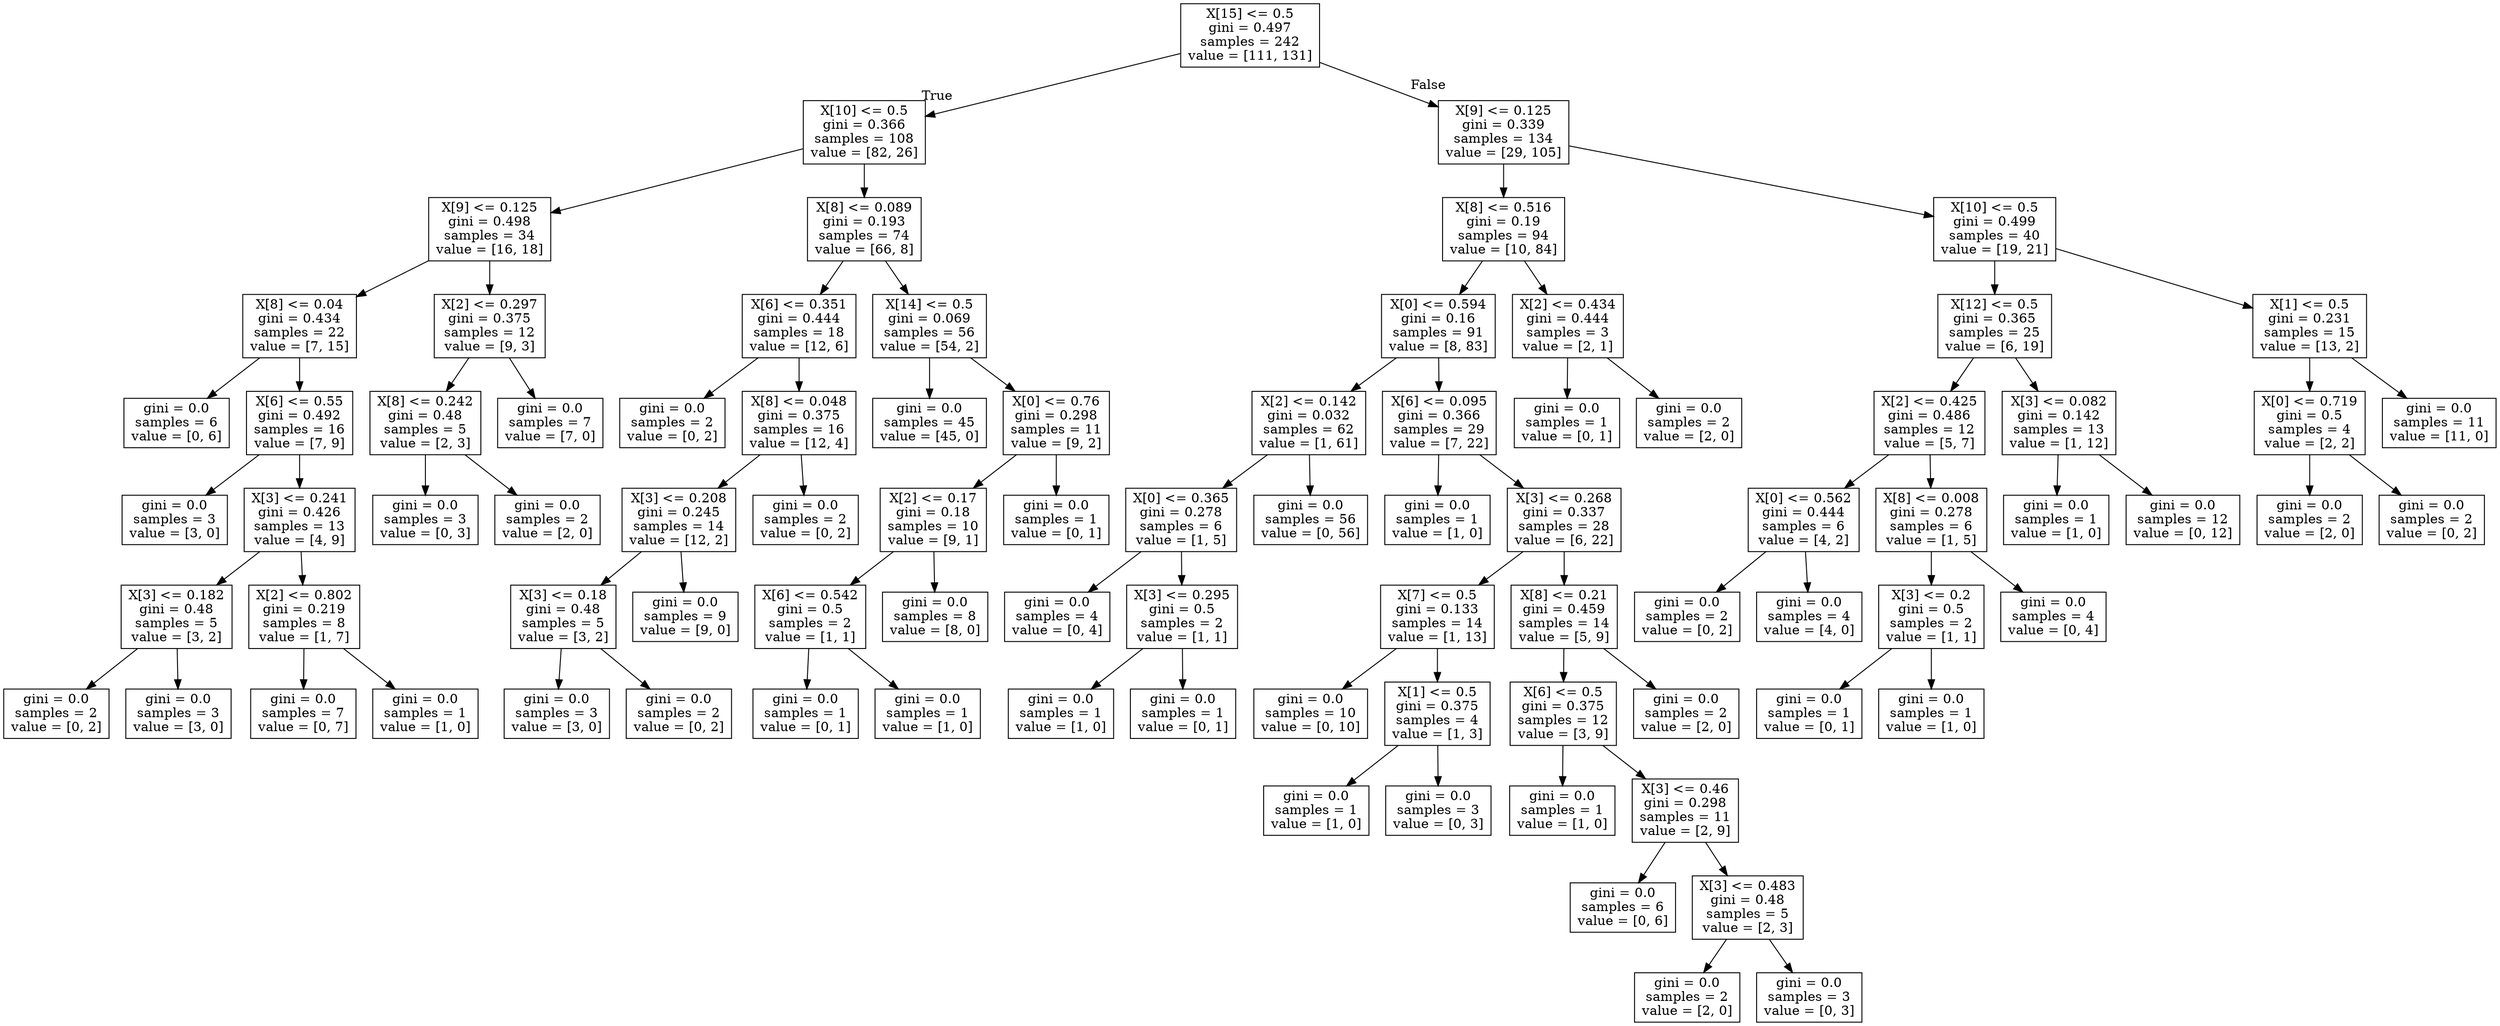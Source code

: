 digraph Tree {
node [shape=box] ;
0 [label="X[15] <= 0.5\ngini = 0.497\nsamples = 242\nvalue = [111, 131]"] ;
1 [label="X[10] <= 0.5\ngini = 0.366\nsamples = 108\nvalue = [82, 26]"] ;
0 -> 1 [labeldistance=2.5, labelangle=45, headlabel="True"] ;
2 [label="X[9] <= 0.125\ngini = 0.498\nsamples = 34\nvalue = [16, 18]"] ;
1 -> 2 ;
3 [label="X[8] <= 0.04\ngini = 0.434\nsamples = 22\nvalue = [7, 15]"] ;
2 -> 3 ;
4 [label="gini = 0.0\nsamples = 6\nvalue = [0, 6]"] ;
3 -> 4 ;
5 [label="X[6] <= 0.55\ngini = 0.492\nsamples = 16\nvalue = [7, 9]"] ;
3 -> 5 ;
6 [label="gini = 0.0\nsamples = 3\nvalue = [3, 0]"] ;
5 -> 6 ;
7 [label="X[3] <= 0.241\ngini = 0.426\nsamples = 13\nvalue = [4, 9]"] ;
5 -> 7 ;
8 [label="X[3] <= 0.182\ngini = 0.48\nsamples = 5\nvalue = [3, 2]"] ;
7 -> 8 ;
9 [label="gini = 0.0\nsamples = 2\nvalue = [0, 2]"] ;
8 -> 9 ;
10 [label="gini = 0.0\nsamples = 3\nvalue = [3, 0]"] ;
8 -> 10 ;
11 [label="X[2] <= 0.802\ngini = 0.219\nsamples = 8\nvalue = [1, 7]"] ;
7 -> 11 ;
12 [label="gini = 0.0\nsamples = 7\nvalue = [0, 7]"] ;
11 -> 12 ;
13 [label="gini = 0.0\nsamples = 1\nvalue = [1, 0]"] ;
11 -> 13 ;
14 [label="X[2] <= 0.297\ngini = 0.375\nsamples = 12\nvalue = [9, 3]"] ;
2 -> 14 ;
15 [label="X[8] <= 0.242\ngini = 0.48\nsamples = 5\nvalue = [2, 3]"] ;
14 -> 15 ;
16 [label="gini = 0.0\nsamples = 3\nvalue = [0, 3]"] ;
15 -> 16 ;
17 [label="gini = 0.0\nsamples = 2\nvalue = [2, 0]"] ;
15 -> 17 ;
18 [label="gini = 0.0\nsamples = 7\nvalue = [7, 0]"] ;
14 -> 18 ;
19 [label="X[8] <= 0.089\ngini = 0.193\nsamples = 74\nvalue = [66, 8]"] ;
1 -> 19 ;
20 [label="X[6] <= 0.351\ngini = 0.444\nsamples = 18\nvalue = [12, 6]"] ;
19 -> 20 ;
21 [label="gini = 0.0\nsamples = 2\nvalue = [0, 2]"] ;
20 -> 21 ;
22 [label="X[8] <= 0.048\ngini = 0.375\nsamples = 16\nvalue = [12, 4]"] ;
20 -> 22 ;
23 [label="X[3] <= 0.208\ngini = 0.245\nsamples = 14\nvalue = [12, 2]"] ;
22 -> 23 ;
24 [label="X[3] <= 0.18\ngini = 0.48\nsamples = 5\nvalue = [3, 2]"] ;
23 -> 24 ;
25 [label="gini = 0.0\nsamples = 3\nvalue = [3, 0]"] ;
24 -> 25 ;
26 [label="gini = 0.0\nsamples = 2\nvalue = [0, 2]"] ;
24 -> 26 ;
27 [label="gini = 0.0\nsamples = 9\nvalue = [9, 0]"] ;
23 -> 27 ;
28 [label="gini = 0.0\nsamples = 2\nvalue = [0, 2]"] ;
22 -> 28 ;
29 [label="X[14] <= 0.5\ngini = 0.069\nsamples = 56\nvalue = [54, 2]"] ;
19 -> 29 ;
30 [label="gini = 0.0\nsamples = 45\nvalue = [45, 0]"] ;
29 -> 30 ;
31 [label="X[0] <= 0.76\ngini = 0.298\nsamples = 11\nvalue = [9, 2]"] ;
29 -> 31 ;
32 [label="X[2] <= 0.17\ngini = 0.18\nsamples = 10\nvalue = [9, 1]"] ;
31 -> 32 ;
33 [label="X[6] <= 0.542\ngini = 0.5\nsamples = 2\nvalue = [1, 1]"] ;
32 -> 33 ;
34 [label="gini = 0.0\nsamples = 1\nvalue = [0, 1]"] ;
33 -> 34 ;
35 [label="gini = 0.0\nsamples = 1\nvalue = [1, 0]"] ;
33 -> 35 ;
36 [label="gini = 0.0\nsamples = 8\nvalue = [8, 0]"] ;
32 -> 36 ;
37 [label="gini = 0.0\nsamples = 1\nvalue = [0, 1]"] ;
31 -> 37 ;
38 [label="X[9] <= 0.125\ngini = 0.339\nsamples = 134\nvalue = [29, 105]"] ;
0 -> 38 [labeldistance=2.5, labelangle=-45, headlabel="False"] ;
39 [label="X[8] <= 0.516\ngini = 0.19\nsamples = 94\nvalue = [10, 84]"] ;
38 -> 39 ;
40 [label="X[0] <= 0.594\ngini = 0.16\nsamples = 91\nvalue = [8, 83]"] ;
39 -> 40 ;
41 [label="X[2] <= 0.142\ngini = 0.032\nsamples = 62\nvalue = [1, 61]"] ;
40 -> 41 ;
42 [label="X[0] <= 0.365\ngini = 0.278\nsamples = 6\nvalue = [1, 5]"] ;
41 -> 42 ;
43 [label="gini = 0.0\nsamples = 4\nvalue = [0, 4]"] ;
42 -> 43 ;
44 [label="X[3] <= 0.295\ngini = 0.5\nsamples = 2\nvalue = [1, 1]"] ;
42 -> 44 ;
45 [label="gini = 0.0\nsamples = 1\nvalue = [1, 0]"] ;
44 -> 45 ;
46 [label="gini = 0.0\nsamples = 1\nvalue = [0, 1]"] ;
44 -> 46 ;
47 [label="gini = 0.0\nsamples = 56\nvalue = [0, 56]"] ;
41 -> 47 ;
48 [label="X[6] <= 0.095\ngini = 0.366\nsamples = 29\nvalue = [7, 22]"] ;
40 -> 48 ;
49 [label="gini = 0.0\nsamples = 1\nvalue = [1, 0]"] ;
48 -> 49 ;
50 [label="X[3] <= 0.268\ngini = 0.337\nsamples = 28\nvalue = [6, 22]"] ;
48 -> 50 ;
51 [label="X[7] <= 0.5\ngini = 0.133\nsamples = 14\nvalue = [1, 13]"] ;
50 -> 51 ;
52 [label="gini = 0.0\nsamples = 10\nvalue = [0, 10]"] ;
51 -> 52 ;
53 [label="X[1] <= 0.5\ngini = 0.375\nsamples = 4\nvalue = [1, 3]"] ;
51 -> 53 ;
54 [label="gini = 0.0\nsamples = 1\nvalue = [1, 0]"] ;
53 -> 54 ;
55 [label="gini = 0.0\nsamples = 3\nvalue = [0, 3]"] ;
53 -> 55 ;
56 [label="X[8] <= 0.21\ngini = 0.459\nsamples = 14\nvalue = [5, 9]"] ;
50 -> 56 ;
57 [label="X[6] <= 0.5\ngini = 0.375\nsamples = 12\nvalue = [3, 9]"] ;
56 -> 57 ;
58 [label="gini = 0.0\nsamples = 1\nvalue = [1, 0]"] ;
57 -> 58 ;
59 [label="X[3] <= 0.46\ngini = 0.298\nsamples = 11\nvalue = [2, 9]"] ;
57 -> 59 ;
60 [label="gini = 0.0\nsamples = 6\nvalue = [0, 6]"] ;
59 -> 60 ;
61 [label="X[3] <= 0.483\ngini = 0.48\nsamples = 5\nvalue = [2, 3]"] ;
59 -> 61 ;
62 [label="gini = 0.0\nsamples = 2\nvalue = [2, 0]"] ;
61 -> 62 ;
63 [label="gini = 0.0\nsamples = 3\nvalue = [0, 3]"] ;
61 -> 63 ;
64 [label="gini = 0.0\nsamples = 2\nvalue = [2, 0]"] ;
56 -> 64 ;
65 [label="X[2] <= 0.434\ngini = 0.444\nsamples = 3\nvalue = [2, 1]"] ;
39 -> 65 ;
66 [label="gini = 0.0\nsamples = 1\nvalue = [0, 1]"] ;
65 -> 66 ;
67 [label="gini = 0.0\nsamples = 2\nvalue = [2, 0]"] ;
65 -> 67 ;
68 [label="X[10] <= 0.5\ngini = 0.499\nsamples = 40\nvalue = [19, 21]"] ;
38 -> 68 ;
69 [label="X[12] <= 0.5\ngini = 0.365\nsamples = 25\nvalue = [6, 19]"] ;
68 -> 69 ;
70 [label="X[2] <= 0.425\ngini = 0.486\nsamples = 12\nvalue = [5, 7]"] ;
69 -> 70 ;
71 [label="X[0] <= 0.562\ngini = 0.444\nsamples = 6\nvalue = [4, 2]"] ;
70 -> 71 ;
72 [label="gini = 0.0\nsamples = 2\nvalue = [0, 2]"] ;
71 -> 72 ;
73 [label="gini = 0.0\nsamples = 4\nvalue = [4, 0]"] ;
71 -> 73 ;
74 [label="X[8] <= 0.008\ngini = 0.278\nsamples = 6\nvalue = [1, 5]"] ;
70 -> 74 ;
75 [label="X[3] <= 0.2\ngini = 0.5\nsamples = 2\nvalue = [1, 1]"] ;
74 -> 75 ;
76 [label="gini = 0.0\nsamples = 1\nvalue = [0, 1]"] ;
75 -> 76 ;
77 [label="gini = 0.0\nsamples = 1\nvalue = [1, 0]"] ;
75 -> 77 ;
78 [label="gini = 0.0\nsamples = 4\nvalue = [0, 4]"] ;
74 -> 78 ;
79 [label="X[3] <= 0.082\ngini = 0.142\nsamples = 13\nvalue = [1, 12]"] ;
69 -> 79 ;
80 [label="gini = 0.0\nsamples = 1\nvalue = [1, 0]"] ;
79 -> 80 ;
81 [label="gini = 0.0\nsamples = 12\nvalue = [0, 12]"] ;
79 -> 81 ;
82 [label="X[1] <= 0.5\ngini = 0.231\nsamples = 15\nvalue = [13, 2]"] ;
68 -> 82 ;
83 [label="X[0] <= 0.719\ngini = 0.5\nsamples = 4\nvalue = [2, 2]"] ;
82 -> 83 ;
84 [label="gini = 0.0\nsamples = 2\nvalue = [2, 0]"] ;
83 -> 84 ;
85 [label="gini = 0.0\nsamples = 2\nvalue = [0, 2]"] ;
83 -> 85 ;
86 [label="gini = 0.0\nsamples = 11\nvalue = [11, 0]"] ;
82 -> 86 ;
}